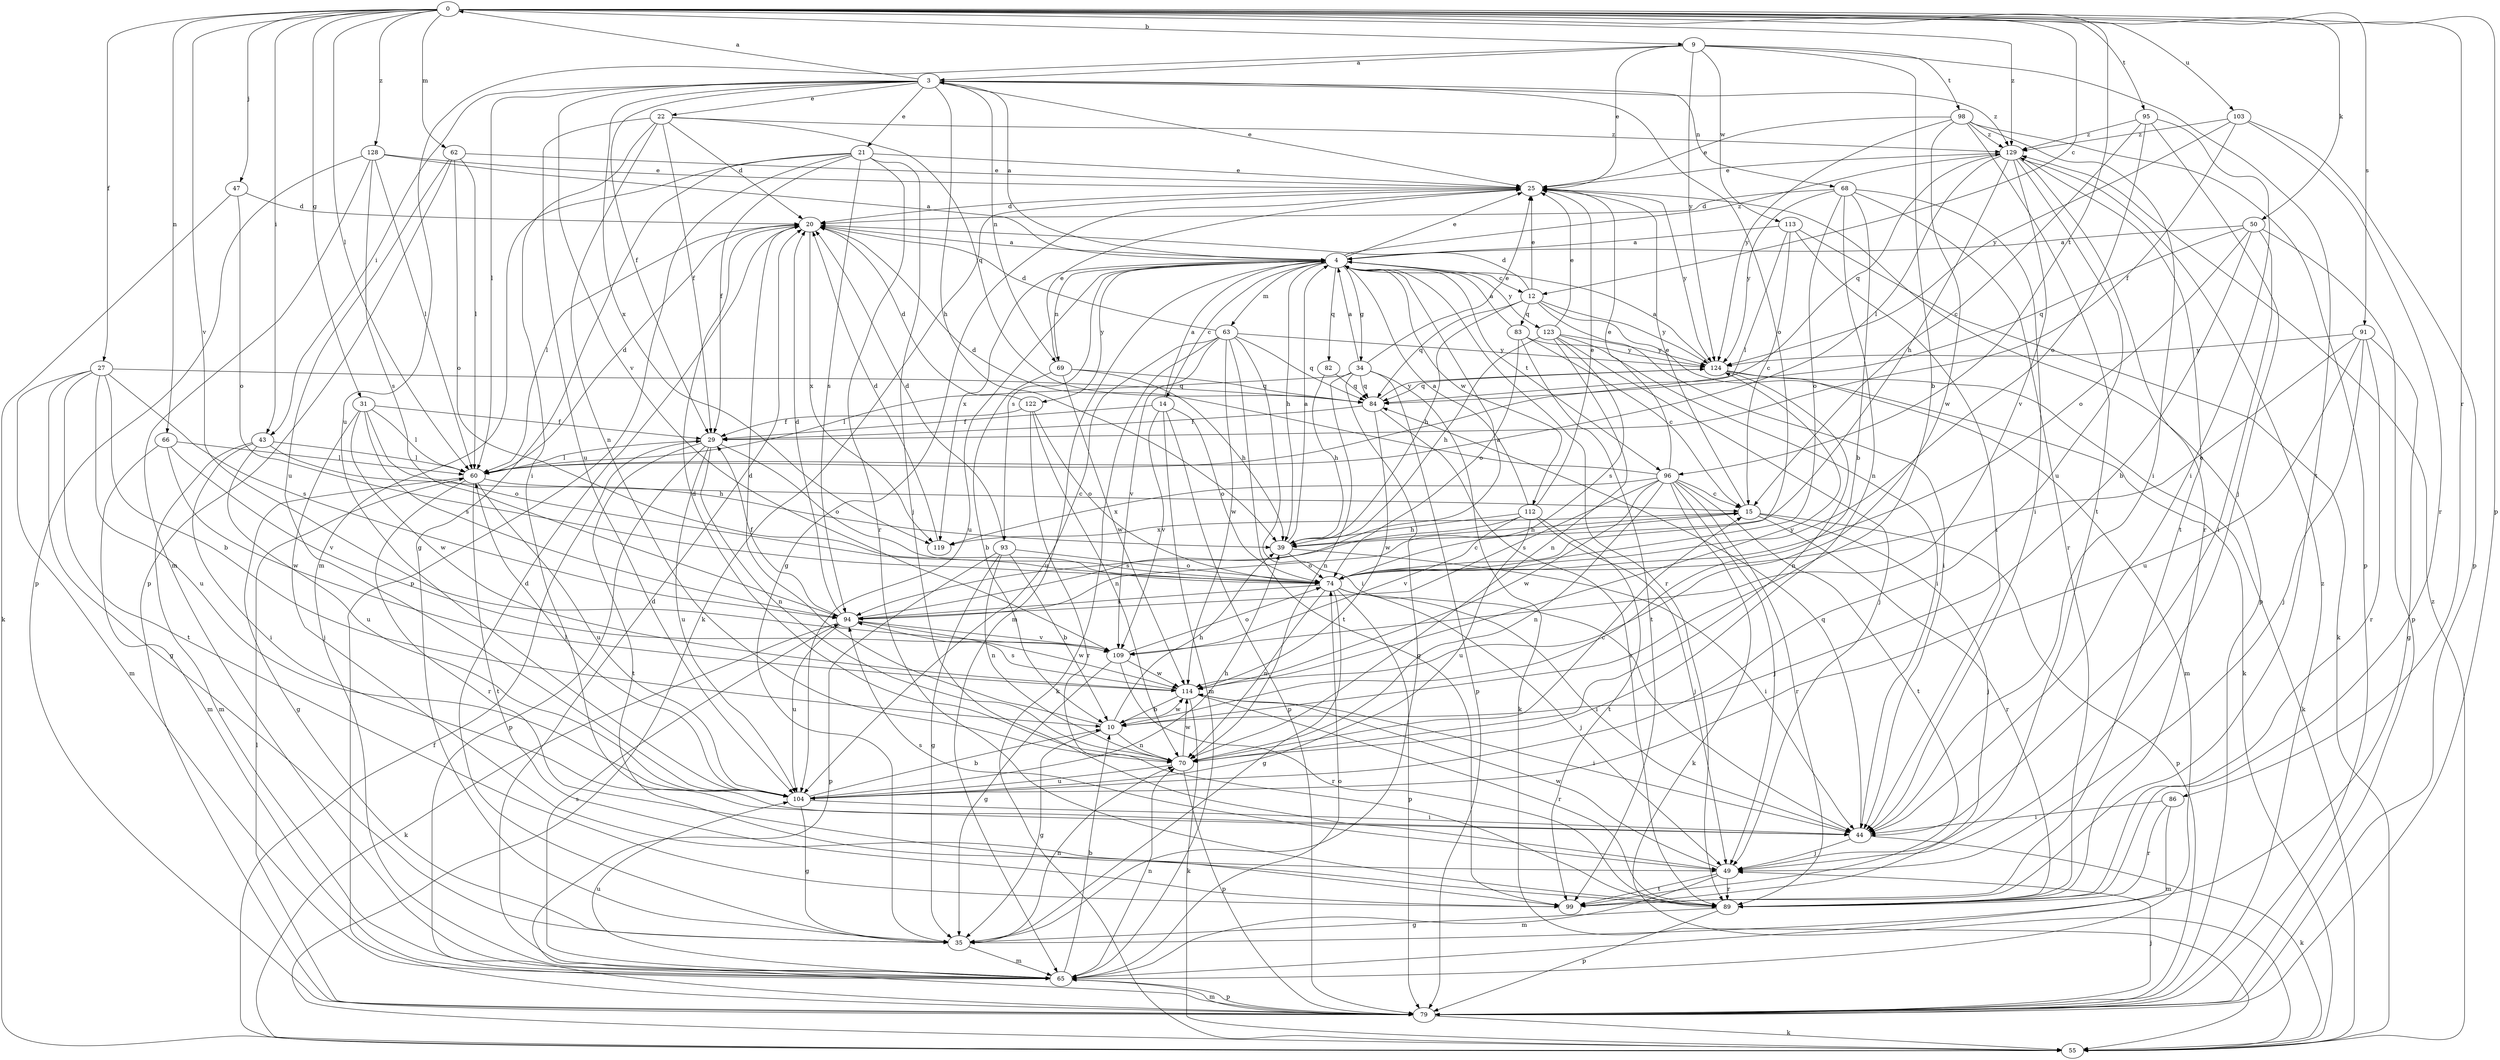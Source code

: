 strict digraph  {
0;
3;
4;
9;
10;
12;
14;
15;
20;
21;
22;
25;
27;
29;
31;
34;
35;
39;
43;
44;
47;
49;
50;
55;
60;
62;
63;
65;
66;
68;
69;
70;
74;
79;
82;
83;
84;
86;
89;
91;
93;
94;
95;
96;
98;
99;
103;
104;
109;
112;
113;
114;
119;
122;
123;
124;
128;
129;
0 -> 9  [label=b];
0 -> 12  [label=c];
0 -> 27  [label=f];
0 -> 31  [label=g];
0 -> 43  [label=i];
0 -> 47  [label=j];
0 -> 50  [label=k];
0 -> 60  [label=l];
0 -> 62  [label=m];
0 -> 66  [label=n];
0 -> 79  [label=p];
0 -> 86  [label=r];
0 -> 91  [label=s];
0 -> 95  [label=t];
0 -> 96  [label=t];
0 -> 103  [label=u];
0 -> 109  [label=v];
0 -> 128  [label=z];
0 -> 129  [label=z];
3 -> 0  [label=a];
3 -> 21  [label=e];
3 -> 22  [label=e];
3 -> 25  [label=e];
3 -> 29  [label=f];
3 -> 39  [label=h];
3 -> 43  [label=i];
3 -> 60  [label=l];
3 -> 68  [label=n];
3 -> 69  [label=n];
3 -> 74  [label=o];
3 -> 109  [label=v];
3 -> 119  [label=x];
3 -> 129  [label=z];
4 -> 3  [label=a];
4 -> 12  [label=c];
4 -> 14  [label=c];
4 -> 25  [label=e];
4 -> 34  [label=g];
4 -> 39  [label=h];
4 -> 63  [label=m];
4 -> 65  [label=m];
4 -> 69  [label=n];
4 -> 82  [label=q];
4 -> 89  [label=r];
4 -> 93  [label=s];
4 -> 96  [label=t];
4 -> 104  [label=u];
4 -> 112  [label=w];
4 -> 119  [label=x];
4 -> 122  [label=y];
4 -> 123  [label=y];
4 -> 129  [label=z];
9 -> 3  [label=a];
9 -> 10  [label=b];
9 -> 25  [label=e];
9 -> 98  [label=t];
9 -> 99  [label=t];
9 -> 104  [label=u];
9 -> 113  [label=w];
9 -> 124  [label=y];
10 -> 20  [label=d];
10 -> 35  [label=g];
10 -> 39  [label=h];
10 -> 70  [label=n];
10 -> 114  [label=w];
12 -> 20  [label=d];
12 -> 25  [label=e];
12 -> 39  [label=h];
12 -> 44  [label=i];
12 -> 55  [label=k];
12 -> 83  [label=q];
12 -> 84  [label=q];
12 -> 124  [label=y];
14 -> 4  [label=a];
14 -> 29  [label=f];
14 -> 65  [label=m];
14 -> 74  [label=o];
14 -> 79  [label=p];
14 -> 109  [label=v];
15 -> 25  [label=e];
15 -> 39  [label=h];
15 -> 49  [label=j];
15 -> 79  [label=p];
15 -> 89  [label=r];
15 -> 119  [label=x];
20 -> 4  [label=a];
20 -> 60  [label=l];
20 -> 119  [label=x];
21 -> 25  [label=e];
21 -> 29  [label=f];
21 -> 35  [label=g];
21 -> 49  [label=j];
21 -> 65  [label=m];
21 -> 79  [label=p];
21 -> 89  [label=r];
21 -> 94  [label=s];
22 -> 20  [label=d];
22 -> 29  [label=f];
22 -> 44  [label=i];
22 -> 70  [label=n];
22 -> 84  [label=q];
22 -> 104  [label=u];
22 -> 129  [label=z];
25 -> 20  [label=d];
25 -> 35  [label=g];
25 -> 55  [label=k];
25 -> 79  [label=p];
25 -> 124  [label=y];
27 -> 10  [label=b];
27 -> 35  [label=g];
27 -> 65  [label=m];
27 -> 84  [label=q];
27 -> 94  [label=s];
27 -> 99  [label=t];
27 -> 104  [label=u];
29 -> 60  [label=l];
29 -> 70  [label=n];
29 -> 74  [label=o];
29 -> 79  [label=p];
29 -> 99  [label=t];
29 -> 104  [label=u];
31 -> 29  [label=f];
31 -> 49  [label=j];
31 -> 60  [label=l];
31 -> 74  [label=o];
31 -> 94  [label=s];
31 -> 114  [label=w];
34 -> 4  [label=a];
34 -> 25  [label=e];
34 -> 35  [label=g];
34 -> 55  [label=k];
34 -> 60  [label=l];
34 -> 70  [label=n];
34 -> 79  [label=p];
34 -> 84  [label=q];
35 -> 20  [label=d];
35 -> 65  [label=m];
35 -> 70  [label=n];
39 -> 4  [label=a];
39 -> 44  [label=i];
39 -> 74  [label=o];
43 -> 39  [label=h];
43 -> 44  [label=i];
43 -> 60  [label=l];
43 -> 65  [label=m];
43 -> 104  [label=u];
44 -> 49  [label=j];
44 -> 55  [label=k];
44 -> 84  [label=q];
47 -> 20  [label=d];
47 -> 55  [label=k];
47 -> 74  [label=o];
49 -> 65  [label=m];
49 -> 89  [label=r];
49 -> 94  [label=s];
49 -> 99  [label=t];
49 -> 114  [label=w];
50 -> 4  [label=a];
50 -> 10  [label=b];
50 -> 44  [label=i];
50 -> 74  [label=o];
50 -> 79  [label=p];
50 -> 84  [label=q];
55 -> 29  [label=f];
55 -> 129  [label=z];
60 -> 15  [label=c];
60 -> 20  [label=d];
60 -> 35  [label=g];
60 -> 89  [label=r];
60 -> 99  [label=t];
60 -> 104  [label=u];
62 -> 25  [label=e];
62 -> 60  [label=l];
62 -> 74  [label=o];
62 -> 79  [label=p];
62 -> 104  [label=u];
63 -> 20  [label=d];
63 -> 44  [label=i];
63 -> 55  [label=k];
63 -> 84  [label=q];
63 -> 99  [label=t];
63 -> 104  [label=u];
63 -> 109  [label=v];
63 -> 114  [label=w];
63 -> 124  [label=y];
65 -> 10  [label=b];
65 -> 20  [label=d];
65 -> 70  [label=n];
65 -> 74  [label=o];
65 -> 79  [label=p];
65 -> 94  [label=s];
65 -> 104  [label=u];
66 -> 60  [label=l];
66 -> 65  [label=m];
66 -> 109  [label=v];
66 -> 114  [label=w];
68 -> 10  [label=b];
68 -> 20  [label=d];
68 -> 44  [label=i];
68 -> 70  [label=n];
68 -> 74  [label=o];
68 -> 89  [label=r];
68 -> 124  [label=y];
69 -> 10  [label=b];
69 -> 25  [label=e];
69 -> 39  [label=h];
69 -> 84  [label=q];
69 -> 114  [label=w];
70 -> 15  [label=c];
70 -> 20  [label=d];
70 -> 79  [label=p];
70 -> 104  [label=u];
70 -> 114  [label=w];
74 -> 15  [label=c];
74 -> 35  [label=g];
74 -> 44  [label=i];
74 -> 49  [label=j];
74 -> 70  [label=n];
74 -> 79  [label=p];
74 -> 94  [label=s];
79 -> 49  [label=j];
79 -> 55  [label=k];
79 -> 60  [label=l];
79 -> 65  [label=m];
79 -> 129  [label=z];
82 -> 39  [label=h];
82 -> 84  [label=q];
83 -> 4  [label=a];
83 -> 15  [label=c];
83 -> 74  [label=o];
83 -> 99  [label=t];
83 -> 124  [label=y];
84 -> 29  [label=f];
84 -> 89  [label=r];
84 -> 114  [label=w];
84 -> 124  [label=y];
86 -> 44  [label=i];
86 -> 65  [label=m];
86 -> 89  [label=r];
89 -> 35  [label=g];
89 -> 79  [label=p];
91 -> 35  [label=g];
91 -> 49  [label=j];
91 -> 74  [label=o];
91 -> 89  [label=r];
91 -> 104  [label=u];
91 -> 124  [label=y];
93 -> 10  [label=b];
93 -> 20  [label=d];
93 -> 35  [label=g];
93 -> 70  [label=n];
93 -> 74  [label=o];
93 -> 79  [label=p];
94 -> 4  [label=a];
94 -> 20  [label=d];
94 -> 29  [label=f];
94 -> 55  [label=k];
94 -> 104  [label=u];
94 -> 109  [label=v];
94 -> 114  [label=w];
95 -> 15  [label=c];
95 -> 44  [label=i];
95 -> 49  [label=j];
95 -> 74  [label=o];
95 -> 129  [label=z];
96 -> 15  [label=c];
96 -> 20  [label=d];
96 -> 25  [label=e];
96 -> 49  [label=j];
96 -> 55  [label=k];
96 -> 70  [label=n];
96 -> 89  [label=r];
96 -> 94  [label=s];
96 -> 99  [label=t];
96 -> 114  [label=w];
96 -> 119  [label=x];
98 -> 25  [label=e];
98 -> 44  [label=i];
98 -> 79  [label=p];
98 -> 99  [label=t];
98 -> 114  [label=w];
98 -> 124  [label=y];
98 -> 129  [label=z];
103 -> 29  [label=f];
103 -> 79  [label=p];
103 -> 89  [label=r];
103 -> 124  [label=y];
103 -> 129  [label=z];
104 -> 10  [label=b];
104 -> 35  [label=g];
104 -> 39  [label=h];
104 -> 44  [label=i];
104 -> 60  [label=l];
109 -> 35  [label=g];
109 -> 74  [label=o];
109 -> 89  [label=r];
109 -> 114  [label=w];
112 -> 4  [label=a];
112 -> 25  [label=e];
112 -> 39  [label=h];
112 -> 49  [label=j];
112 -> 94  [label=s];
112 -> 99  [label=t];
112 -> 104  [label=u];
112 -> 109  [label=v];
113 -> 4  [label=a];
113 -> 15  [label=c];
113 -> 44  [label=i];
113 -> 55  [label=k];
113 -> 60  [label=l];
114 -> 10  [label=b];
114 -> 44  [label=i];
114 -> 55  [label=k];
114 -> 89  [label=r];
114 -> 94  [label=s];
114 -> 124  [label=y];
119 -> 20  [label=d];
122 -> 20  [label=d];
122 -> 29  [label=f];
122 -> 70  [label=n];
122 -> 74  [label=o];
122 -> 89  [label=r];
123 -> 25  [label=e];
123 -> 39  [label=h];
123 -> 44  [label=i];
123 -> 49  [label=j];
123 -> 70  [label=n];
123 -> 94  [label=s];
123 -> 124  [label=y];
124 -> 4  [label=a];
124 -> 55  [label=k];
124 -> 65  [label=m];
124 -> 70  [label=n];
124 -> 84  [label=q];
128 -> 4  [label=a];
128 -> 25  [label=e];
128 -> 60  [label=l];
128 -> 65  [label=m];
128 -> 79  [label=p];
128 -> 94  [label=s];
129 -> 25  [label=e];
129 -> 39  [label=h];
129 -> 60  [label=l];
129 -> 84  [label=q];
129 -> 89  [label=r];
129 -> 99  [label=t];
129 -> 104  [label=u];
129 -> 109  [label=v];
}
